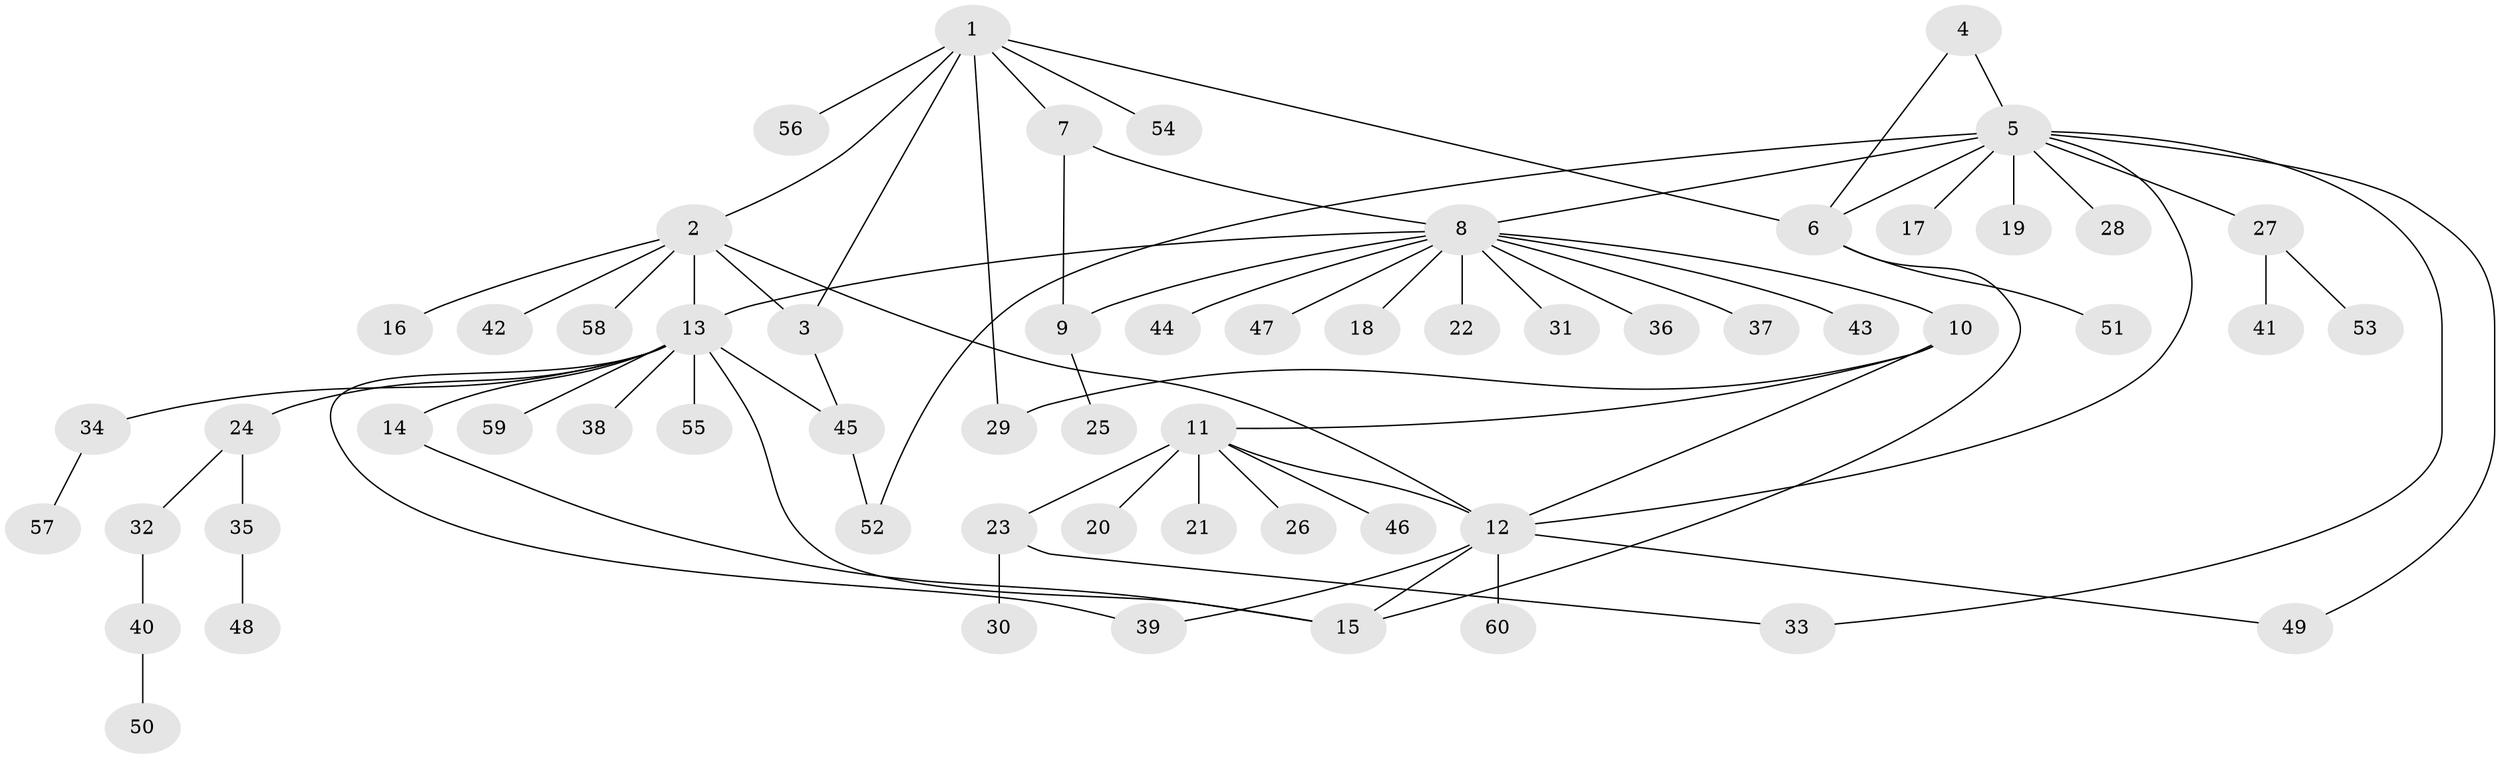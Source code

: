 // coarse degree distribution, {5: 0.027777777777777776, 7: 0.027777777777777776, 4: 0.027777777777777776, 3: 0.027777777777777776, 8: 0.027777777777777776, 2: 0.08333333333333333, 1: 0.6944444444444444, 9: 0.05555555555555555, 10: 0.027777777777777776}
// Generated by graph-tools (version 1.1) at 2025/57/03/04/25 21:57:42]
// undirected, 60 vertices, 76 edges
graph export_dot {
graph [start="1"]
  node [color=gray90,style=filled];
  1;
  2;
  3;
  4;
  5;
  6;
  7;
  8;
  9;
  10;
  11;
  12;
  13;
  14;
  15;
  16;
  17;
  18;
  19;
  20;
  21;
  22;
  23;
  24;
  25;
  26;
  27;
  28;
  29;
  30;
  31;
  32;
  33;
  34;
  35;
  36;
  37;
  38;
  39;
  40;
  41;
  42;
  43;
  44;
  45;
  46;
  47;
  48;
  49;
  50;
  51;
  52;
  53;
  54;
  55;
  56;
  57;
  58;
  59;
  60;
  1 -- 2;
  1 -- 3;
  1 -- 6;
  1 -- 7;
  1 -- 29;
  1 -- 54;
  1 -- 56;
  2 -- 3;
  2 -- 12;
  2 -- 13;
  2 -- 16;
  2 -- 42;
  2 -- 58;
  3 -- 45;
  4 -- 5;
  4 -- 6;
  5 -- 6;
  5 -- 8;
  5 -- 12;
  5 -- 17;
  5 -- 19;
  5 -- 27;
  5 -- 28;
  5 -- 33;
  5 -- 49;
  5 -- 52;
  6 -- 15;
  6 -- 51;
  7 -- 8;
  7 -- 9;
  8 -- 9;
  8 -- 10;
  8 -- 13;
  8 -- 18;
  8 -- 22;
  8 -- 31;
  8 -- 36;
  8 -- 37;
  8 -- 43;
  8 -- 44;
  8 -- 47;
  9 -- 25;
  10 -- 11;
  10 -- 12;
  10 -- 29;
  11 -- 12;
  11 -- 20;
  11 -- 21;
  11 -- 23;
  11 -- 26;
  11 -- 46;
  12 -- 15;
  12 -- 39;
  12 -- 49;
  12 -- 60;
  13 -- 14;
  13 -- 15;
  13 -- 24;
  13 -- 34;
  13 -- 38;
  13 -- 39;
  13 -- 45;
  13 -- 55;
  13 -- 59;
  14 -- 15;
  23 -- 30;
  23 -- 33;
  24 -- 32;
  24 -- 35;
  27 -- 41;
  27 -- 53;
  32 -- 40;
  34 -- 57;
  35 -- 48;
  40 -- 50;
  45 -- 52;
}
